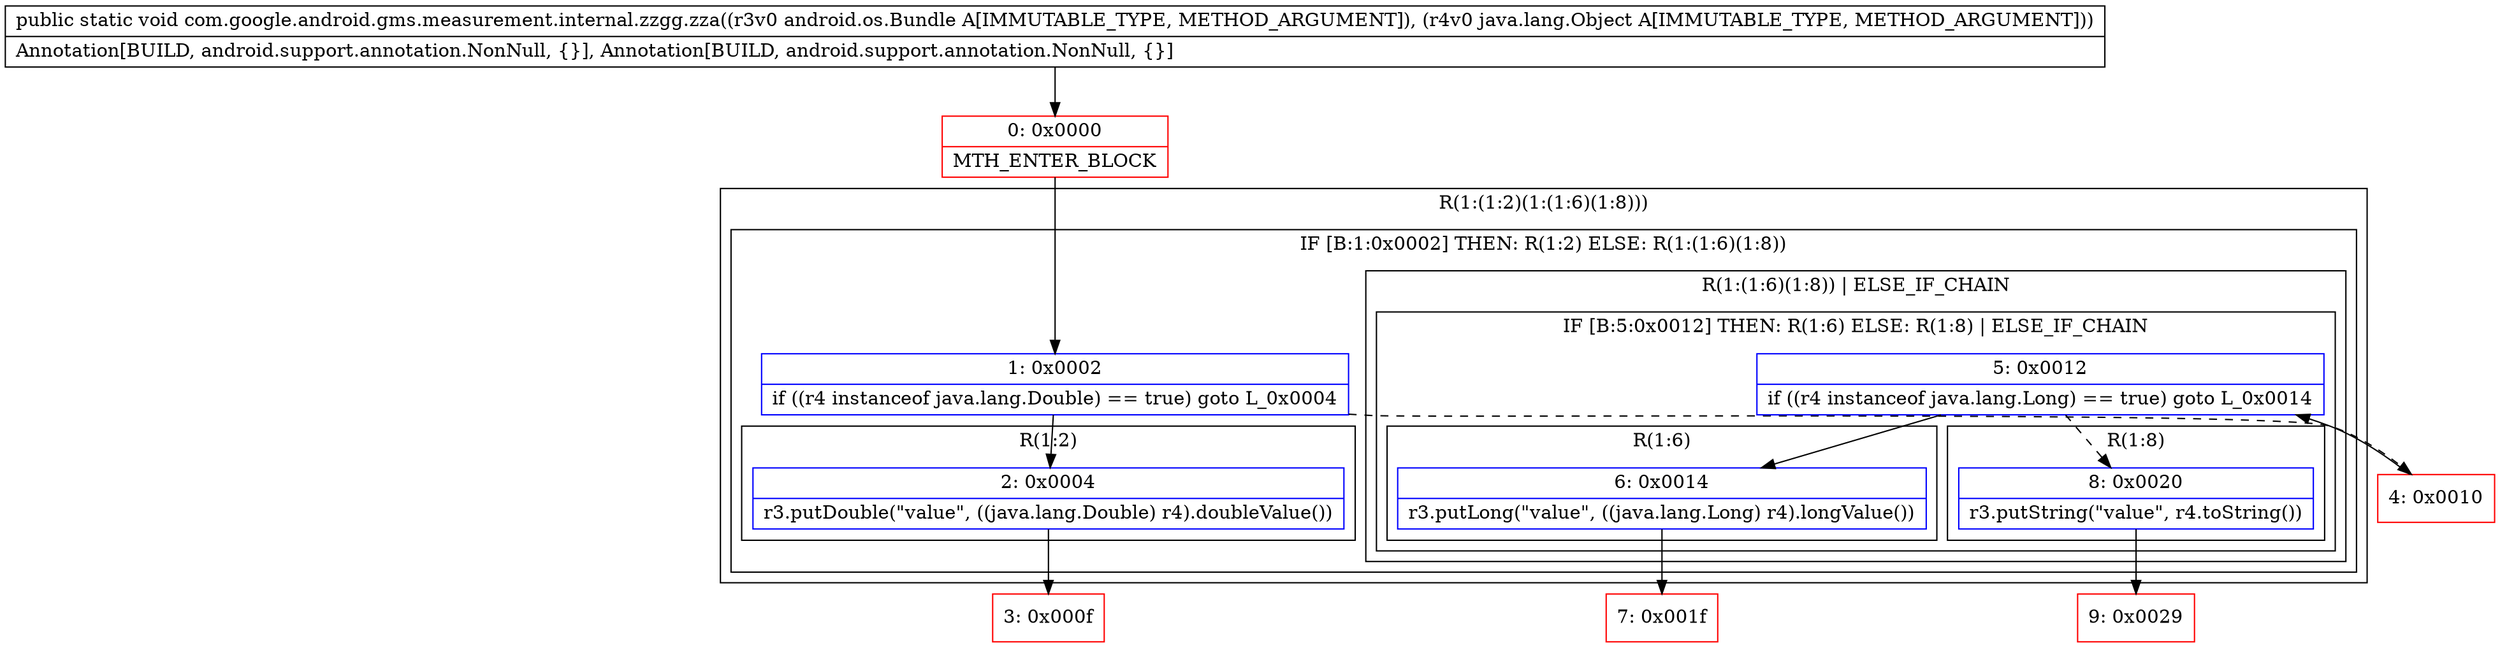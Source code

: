 digraph "CFG forcom.google.android.gms.measurement.internal.zzgg.zza(Landroid\/os\/Bundle;Ljava\/lang\/Object;)V" {
subgraph cluster_Region_1810180009 {
label = "R(1:(1:2)(1:(1:6)(1:8)))";
node [shape=record,color=blue];
subgraph cluster_IfRegion_2030278643 {
label = "IF [B:1:0x0002] THEN: R(1:2) ELSE: R(1:(1:6)(1:8))";
node [shape=record,color=blue];
Node_1 [shape=record,label="{1\:\ 0x0002|if ((r4 instanceof java.lang.Double) == true) goto L_0x0004\l}"];
subgraph cluster_Region_2117108719 {
label = "R(1:2)";
node [shape=record,color=blue];
Node_2 [shape=record,label="{2\:\ 0x0004|r3.putDouble(\"value\", ((java.lang.Double) r4).doubleValue())\l}"];
}
subgraph cluster_Region_1380960585 {
label = "R(1:(1:6)(1:8)) | ELSE_IF_CHAIN\l";
node [shape=record,color=blue];
subgraph cluster_IfRegion_274035910 {
label = "IF [B:5:0x0012] THEN: R(1:6) ELSE: R(1:8) | ELSE_IF_CHAIN\l";
node [shape=record,color=blue];
Node_5 [shape=record,label="{5\:\ 0x0012|if ((r4 instanceof java.lang.Long) == true) goto L_0x0014\l}"];
subgraph cluster_Region_1972163888 {
label = "R(1:6)";
node [shape=record,color=blue];
Node_6 [shape=record,label="{6\:\ 0x0014|r3.putLong(\"value\", ((java.lang.Long) r4).longValue())\l}"];
}
subgraph cluster_Region_265887637 {
label = "R(1:8)";
node [shape=record,color=blue];
Node_8 [shape=record,label="{8\:\ 0x0020|r3.putString(\"value\", r4.toString())\l}"];
}
}
}
}
}
Node_0 [shape=record,color=red,label="{0\:\ 0x0000|MTH_ENTER_BLOCK\l}"];
Node_3 [shape=record,color=red,label="{3\:\ 0x000f}"];
Node_4 [shape=record,color=red,label="{4\:\ 0x0010}"];
Node_7 [shape=record,color=red,label="{7\:\ 0x001f}"];
Node_9 [shape=record,color=red,label="{9\:\ 0x0029}"];
MethodNode[shape=record,label="{public static void com.google.android.gms.measurement.internal.zzgg.zza((r3v0 android.os.Bundle A[IMMUTABLE_TYPE, METHOD_ARGUMENT]), (r4v0 java.lang.Object A[IMMUTABLE_TYPE, METHOD_ARGUMENT]))  | Annotation[BUILD, android.support.annotation.NonNull, \{\}], Annotation[BUILD, android.support.annotation.NonNull, \{\}]\l}"];
MethodNode -> Node_0;
Node_1 -> Node_2;
Node_1 -> Node_4[style=dashed];
Node_2 -> Node_3;
Node_5 -> Node_6;
Node_5 -> Node_8[style=dashed];
Node_6 -> Node_7;
Node_8 -> Node_9;
Node_0 -> Node_1;
Node_4 -> Node_5;
}


